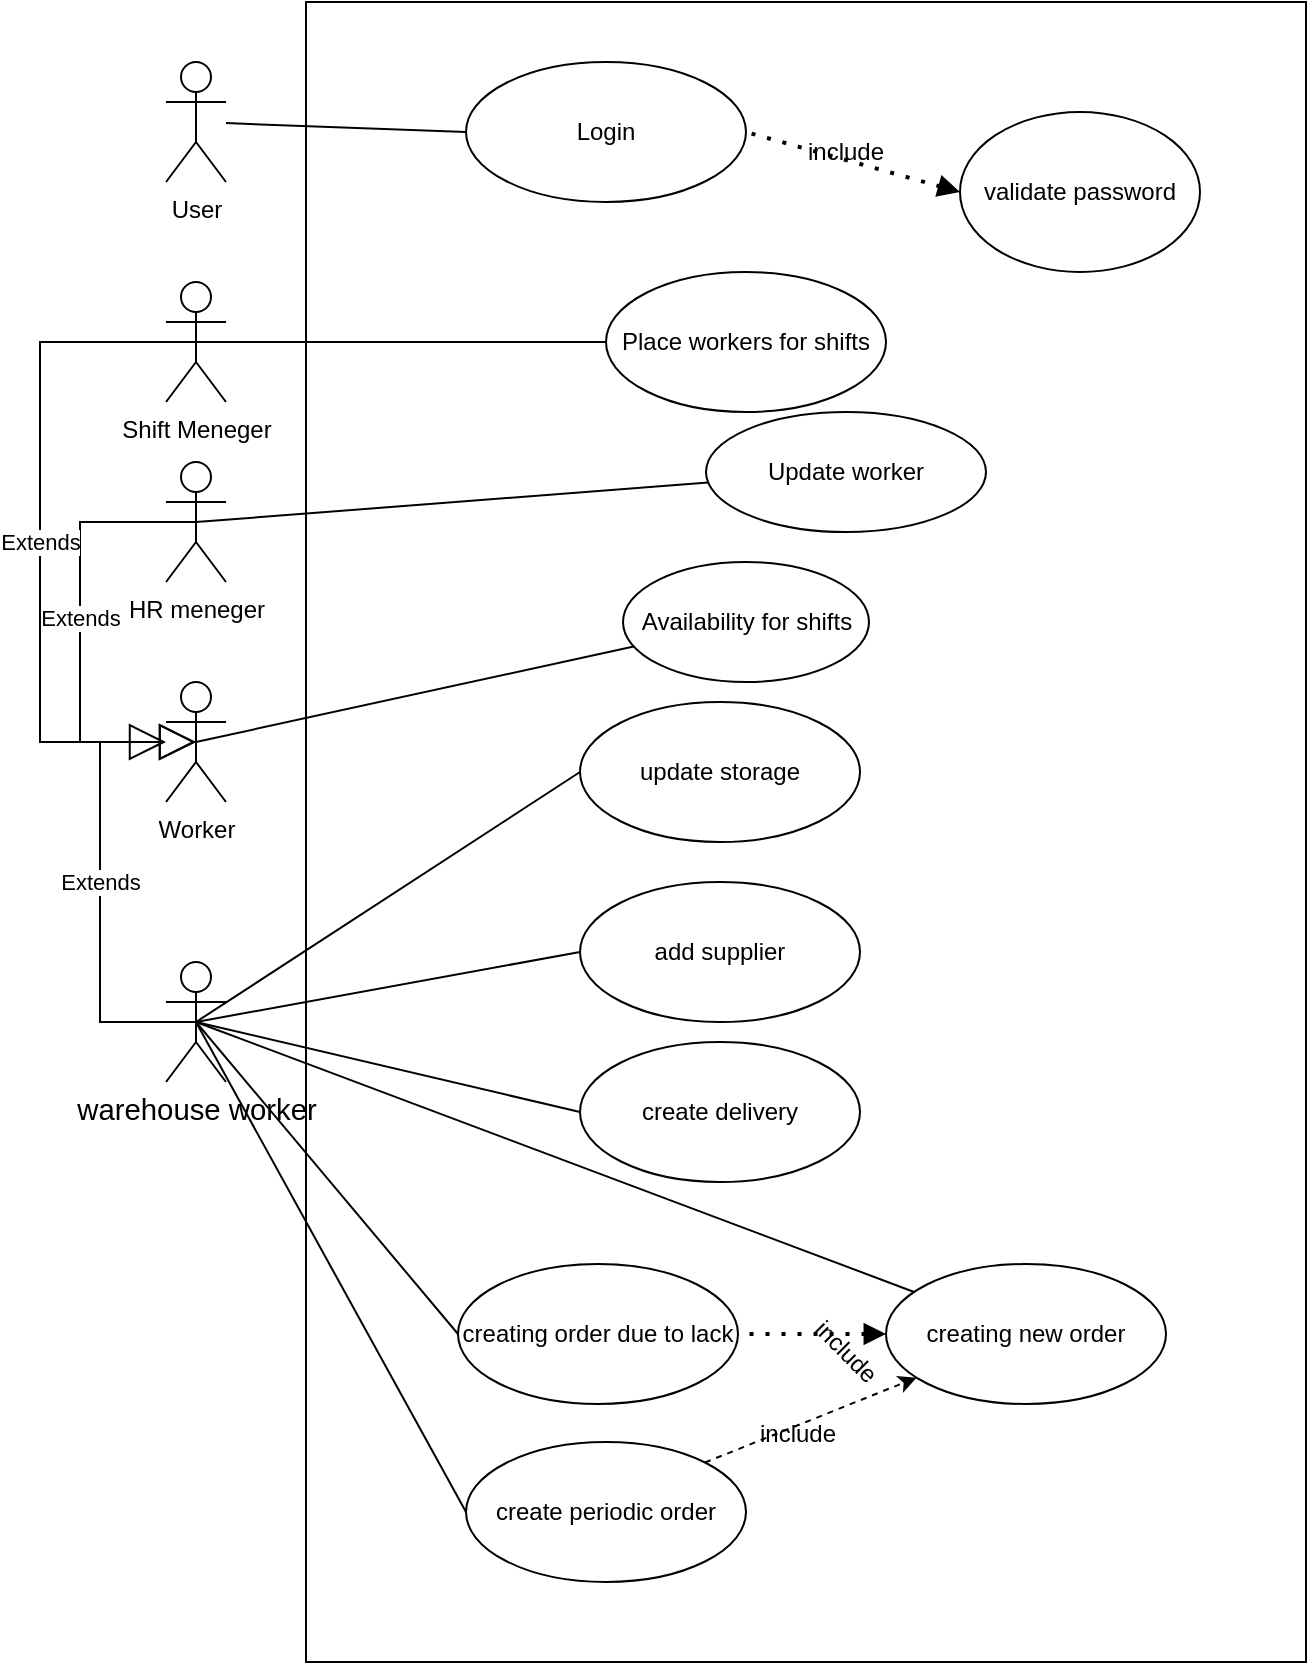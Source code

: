 <mxfile version="18.0.1" type="device"><diagram id="FjsTcY0FZENen8_5drML" name="‫עמוד-1‬"><mxGraphModel dx="2653" dy="916" grid="1" gridSize="10" guides="1" tooltips="1" connect="1" arrows="1" fold="1" page="1" pageScale="1" pageWidth="827" pageHeight="1169" math="0" shadow="0"><root><mxCell id="0"/><mxCell id="1" parent="0"/><mxCell id="akdDZByb4MpXBMGKsgp7-43" value="" style="rounded=0;whiteSpace=wrap;html=1;" parent="1" vertex="1"><mxGeometry x="-657" y="40" width="500" height="830" as="geometry"/></mxCell><mxCell id="akdDZByb4MpXBMGKsgp7-2" value="User" style="shape=umlActor;verticalLabelPosition=bottom;verticalAlign=top;html=1;" parent="1" vertex="1"><mxGeometry x="-727" y="70" width="30" height="60" as="geometry"/></mxCell><mxCell id="akdDZByb4MpXBMGKsgp7-6" value="Login" style="ellipse;whiteSpace=wrap;html=1;" parent="1" vertex="1"><mxGeometry x="-577" y="70" width="140" height="70" as="geometry"/></mxCell><mxCell id="akdDZByb4MpXBMGKsgp7-8" value="Shift Meneger" style="shape=umlActor;verticalLabelPosition=bottom;verticalAlign=top;html=1;" parent="1" vertex="1"><mxGeometry x="-727" y="180" width="30" height="60" as="geometry"/></mxCell><mxCell id="akdDZByb4MpXBMGKsgp7-15" value="Place workers for shifts" style="ellipse;whiteSpace=wrap;html=1;" parent="1" vertex="1"><mxGeometry x="-507" y="175" width="140" height="70" as="geometry"/></mxCell><mxCell id="akdDZByb4MpXBMGKsgp7-16" value="&lt;span style=&quot;font-size:11.0pt;line-height:107%;&lt;br/&gt;font-family:&amp;quot;Calibri&amp;quot;,sans-serif;mso-ascii-theme-font:minor-latin;mso-fareast-font-family:&lt;br/&gt;Calibri;mso-fareast-theme-font:minor-latin;mso-hansi-theme-font:minor-latin;&lt;br/&gt;mso-bidi-font-family:Arial;mso-bidi-theme-font:minor-bidi;mso-ansi-language:&lt;br/&gt;EN-US;mso-fareast-language:EN-US;mso-bidi-language:HE&quot;&gt;warehouse worker&lt;/span&gt;" style="shape=umlActor;verticalLabelPosition=bottom;verticalAlign=top;html=1;" parent="1" vertex="1"><mxGeometry x="-727" y="520" width="30" height="60" as="geometry"/></mxCell><mxCell id="akdDZByb4MpXBMGKsgp7-18" value="update storage" style="ellipse;whiteSpace=wrap;html=1;" parent="1" vertex="1"><mxGeometry x="-520" y="390" width="140" height="70" as="geometry"/></mxCell><mxCell id="akdDZByb4MpXBMGKsgp7-20" value="add supplier" style="ellipse;whiteSpace=wrap;html=1;" parent="1" vertex="1"><mxGeometry x="-520" y="480" width="140" height="70" as="geometry"/></mxCell><mxCell id="akdDZByb4MpXBMGKsgp7-21" value="create periodic order" style="ellipse;whiteSpace=wrap;html=1;" parent="1" vertex="1"><mxGeometry x="-577" y="760" width="140" height="70" as="geometry"/></mxCell><mxCell id="akdDZByb4MpXBMGKsgp7-22" value="creating order due to lack" style="ellipse;whiteSpace=wrap;html=1;" parent="1" vertex="1"><mxGeometry x="-581" y="671" width="140" height="70" as="geometry"/></mxCell><mxCell id="akdDZByb4MpXBMGKsgp7-24" value="create delivery" style="ellipse;whiteSpace=wrap;html=1;" parent="1" vertex="1"><mxGeometry x="-520" y="560" width="140" height="70" as="geometry"/></mxCell><mxCell id="akdDZByb4MpXBMGKsgp7-37" value="creating new order" style="ellipse;whiteSpace=wrap;html=1;" parent="1" vertex="1"><mxGeometry x="-367" y="671" width="140" height="70" as="geometry"/></mxCell><mxCell id="H2P-IK0dZo2qdjXkVQck-1" value="" style="endArrow=none;html=1;rounded=0;entryX=0;entryY=0.5;entryDx=0;entryDy=0;" parent="1" source="akdDZByb4MpXBMGKsgp7-2" target="akdDZByb4MpXBMGKsgp7-6" edge="1"><mxGeometry width="50" height="50" relative="1" as="geometry"><mxPoint x="-437" y="390" as="sourcePoint"/><mxPoint x="-387" y="340" as="targetPoint"/></mxGeometry></mxCell><mxCell id="H2P-IK0dZo2qdjXkVQck-3" value="" style="endArrow=none;html=1;rounded=0;exitX=0.5;exitY=0.5;exitDx=0;exitDy=0;exitPerimeter=0;entryX=0;entryY=0.5;entryDx=0;entryDy=0;" parent="1" source="akdDZByb4MpXBMGKsgp7-8" target="akdDZByb4MpXBMGKsgp7-15" edge="1"><mxGeometry width="50" height="50" relative="1" as="geometry"><mxPoint x="-437" y="390" as="sourcePoint"/><mxPoint x="-387" y="340" as="targetPoint"/></mxGeometry></mxCell><mxCell id="H2P-IK0dZo2qdjXkVQck-4" value="" style="endArrow=none;html=1;rounded=0;exitX=0.5;exitY=0.5;exitDx=0;exitDy=0;exitPerimeter=0;entryX=0;entryY=0.5;entryDx=0;entryDy=0;" parent="1" source="akdDZByb4MpXBMGKsgp7-16" target="akdDZByb4MpXBMGKsgp7-18" edge="1"><mxGeometry width="50" height="50" relative="1" as="geometry"><mxPoint x="-437" y="390" as="sourcePoint"/><mxPoint x="-387" y="340" as="targetPoint"/></mxGeometry></mxCell><mxCell id="H2P-IK0dZo2qdjXkVQck-5" value="" style="endArrow=none;html=1;rounded=0;entryX=0;entryY=0.5;entryDx=0;entryDy=0;exitX=0.5;exitY=0.5;exitDx=0;exitDy=0;exitPerimeter=0;" parent="1" source="akdDZByb4MpXBMGKsgp7-16" target="akdDZByb4MpXBMGKsgp7-20" edge="1"><mxGeometry width="50" height="50" relative="1" as="geometry"><mxPoint x="-437" y="390" as="sourcePoint"/><mxPoint x="-387" y="340" as="targetPoint"/></mxGeometry></mxCell><mxCell id="H2P-IK0dZo2qdjXkVQck-6" value="" style="endArrow=none;html=1;rounded=0;exitX=0.5;exitY=0.5;exitDx=0;exitDy=0;exitPerimeter=0;entryX=0;entryY=0.5;entryDx=0;entryDy=0;" parent="1" source="akdDZByb4MpXBMGKsgp7-16" target="akdDZByb4MpXBMGKsgp7-24" edge="1"><mxGeometry width="50" height="50" relative="1" as="geometry"><mxPoint x="-692" y="410" as="sourcePoint"/><mxPoint x="-387" y="340" as="targetPoint"/></mxGeometry></mxCell><mxCell id="H2P-IK0dZo2qdjXkVQck-8" value="" style="endArrow=none;html=1;rounded=0;exitX=0.5;exitY=0.5;exitDx=0;exitDy=0;exitPerimeter=0;entryX=0;entryY=0.5;entryDx=0;entryDy=0;" parent="1" source="akdDZByb4MpXBMGKsgp7-16" target="akdDZByb4MpXBMGKsgp7-22" edge="1"><mxGeometry width="50" height="50" relative="1" as="geometry"><mxPoint x="-437" y="630" as="sourcePoint"/><mxPoint x="-387" y="580" as="targetPoint"/></mxGeometry></mxCell><mxCell id="H2P-IK0dZo2qdjXkVQck-9" value="" style="endArrow=none;html=1;rounded=0;exitX=0.5;exitY=0.5;exitDx=0;exitDy=0;exitPerimeter=0;entryX=0;entryY=0.5;entryDx=0;entryDy=0;" parent="1" source="akdDZByb4MpXBMGKsgp7-16" target="akdDZByb4MpXBMGKsgp7-21" edge="1"><mxGeometry width="50" height="50" relative="1" as="geometry"><mxPoint x="-437" y="630" as="sourcePoint"/><mxPoint x="-387" y="580" as="targetPoint"/></mxGeometry></mxCell><mxCell id="H2P-IK0dZo2qdjXkVQck-14" value="validate password" style="ellipse;whiteSpace=wrap;html=1;" parent="1" vertex="1"><mxGeometry x="-330" y="95" width="120" height="80" as="geometry"/></mxCell><mxCell id="H2P-IK0dZo2qdjXkVQck-15" value="" style="endArrow=none;dashed=1;html=1;dashPattern=1 3;strokeWidth=2;rounded=0;entryX=1;entryY=0.5;entryDx=0;entryDy=0;exitX=0;exitY=0.5;exitDx=0;exitDy=0;startArrow=block;startFill=1;" parent="1" source="H2P-IK0dZo2qdjXkVQck-14" target="akdDZByb4MpXBMGKsgp7-6" edge="1"><mxGeometry width="50" height="50" relative="1" as="geometry"><mxPoint x="-387" y="220" as="sourcePoint"/><mxPoint x="-437" y="270" as="targetPoint"/></mxGeometry></mxCell><mxCell id="H2P-IK0dZo2qdjXkVQck-16" value="include" style="text;html=1;strokeColor=none;fillColor=none;align=center;verticalAlign=middle;whiteSpace=wrap;rounded=0;" parent="1" vertex="1"><mxGeometry x="-417" y="100" width="60" height="30" as="geometry"/></mxCell><mxCell id="H2P-IK0dZo2qdjXkVQck-21" value="" style="endArrow=none;dashed=1;html=1;dashPattern=1 3;strokeWidth=2;rounded=0;entryX=1;entryY=0.5;entryDx=0;entryDy=0;exitX=0;exitY=0.5;exitDx=0;exitDy=0;startArrow=block;startFill=1;" parent="1" source="akdDZByb4MpXBMGKsgp7-37" target="akdDZByb4MpXBMGKsgp7-22" edge="1"><mxGeometry width="50" height="50" relative="1" as="geometry"><mxPoint x="-310.0" y="710" as="sourcePoint"/><mxPoint x="-417.0" y="710" as="targetPoint"/><Array as="points"/></mxGeometry></mxCell><mxCell id="H2P-IK0dZo2qdjXkVQck-22" value="include" style="text;html=1;strokeColor=none;fillColor=none;align=center;verticalAlign=middle;whiteSpace=wrap;rounded=0;" parent="1" vertex="1"><mxGeometry x="-441" y="741" width="60" height="30" as="geometry"/></mxCell><mxCell id="P_RCu8kwGqHEbU-mRJJI-1" value="" style="endArrow=none;html=1;rounded=0;exitX=0.5;exitY=0.5;exitDx=0;exitDy=0;exitPerimeter=0;" parent="1" target="akdDZByb4MpXBMGKsgp7-37" edge="1" source="akdDZByb4MpXBMGKsgp7-16"><mxGeometry width="50" height="50" relative="1" as="geometry"><mxPoint x="-697" y="460" as="sourcePoint"/><mxPoint x="-327" y="610" as="targetPoint"/></mxGeometry></mxCell><mxCell id="P_RCu8kwGqHEbU-mRJJI-2" value="" style="endArrow=classic;html=1;rounded=0;exitX=1;exitY=0;exitDx=0;exitDy=0;dashed=1;" parent="1" source="akdDZByb4MpXBMGKsgp7-21" target="akdDZByb4MpXBMGKsgp7-37" edge="1"><mxGeometry width="50" height="50" relative="1" as="geometry"><mxPoint x="-377" y="660" as="sourcePoint"/><mxPoint x="-327" y="610" as="targetPoint"/></mxGeometry></mxCell><mxCell id="P_RCu8kwGqHEbU-mRJJI-3" value="include" style="text;html=1;strokeColor=none;fillColor=none;align=center;verticalAlign=middle;whiteSpace=wrap;rounded=0;rotation=45;" parent="1" vertex="1"><mxGeometry x="-417" y="700" width="60" height="30" as="geometry"/></mxCell><mxCell id="P_RCu8kwGqHEbU-mRJJI-5" value="&lt;span style=&quot;&quot;&gt;Update worker&lt;/span&gt;" style="ellipse;whiteSpace=wrap;html=1;" parent="1" vertex="1"><mxGeometry x="-457" y="245" width="140" height="60" as="geometry"/></mxCell><mxCell id="yW4xSLcXiNgSinvI5Eh8-1" value="HR meneger" style="shape=umlActor;verticalLabelPosition=bottom;verticalAlign=top;html=1;" vertex="1" parent="1"><mxGeometry x="-727" y="270" width="30" height="60" as="geometry"/></mxCell><mxCell id="yW4xSLcXiNgSinvI5Eh8-6" value="" style="endArrow=none;html=1;rounded=0;exitX=0.5;exitY=0.5;exitDx=0;exitDy=0;exitPerimeter=0;" edge="1" parent="1" source="yW4xSLcXiNgSinvI5Eh8-1" target="P_RCu8kwGqHEbU-mRJJI-5"><mxGeometry width="50" height="50" relative="1" as="geometry"><mxPoint x="-407" y="400" as="sourcePoint"/><mxPoint x="-357" y="350" as="targetPoint"/></mxGeometry></mxCell><mxCell id="yW4xSLcXiNgSinvI5Eh8-8" value="&lt;span style=&quot;&quot;&gt;Availability for shifts&lt;/span&gt;" style="ellipse;whiteSpace=wrap;html=1;" vertex="1" parent="1"><mxGeometry x="-498.5" y="320" width="123" height="60" as="geometry"/></mxCell><mxCell id="yW4xSLcXiNgSinvI5Eh8-11" value="Worker" style="shape=umlActor;verticalLabelPosition=bottom;verticalAlign=top;html=1;outlineConnect=0;" vertex="1" parent="1"><mxGeometry x="-727" y="380" width="30" height="60" as="geometry"/></mxCell><mxCell id="yW4xSLcXiNgSinvI5Eh8-13" value="" style="endArrow=none;html=1;rounded=0;exitX=0.5;exitY=0.5;exitDx=0;exitDy=0;exitPerimeter=0;" edge="1" parent="1" source="yW4xSLcXiNgSinvI5Eh8-11" target="yW4xSLcXiNgSinvI5Eh8-8"><mxGeometry width="50" height="50" relative="1" as="geometry"><mxPoint x="-550" y="410" as="sourcePoint"/><mxPoint x="-500" y="360" as="targetPoint"/></mxGeometry></mxCell><mxCell id="yW4xSLcXiNgSinvI5Eh8-14" value="Extends" style="endArrow=block;endSize=16;endFill=0;html=1;rounded=0;exitX=0.5;exitY=0.5;exitDx=0;exitDy=0;exitPerimeter=0;" edge="1" parent="1" source="yW4xSLcXiNgSinvI5Eh8-1" target="yW4xSLcXiNgSinvI5Eh8-11"><mxGeometry width="160" relative="1" as="geometry"><mxPoint x="-610" y="390" as="sourcePoint"/><mxPoint x="-450" y="390" as="targetPoint"/><Array as="points"><mxPoint x="-770" y="300"/><mxPoint x="-770" y="410"/></Array></mxGeometry></mxCell><mxCell id="yW4xSLcXiNgSinvI5Eh8-15" value="Extends" style="endArrow=block;endSize=16;endFill=0;html=1;rounded=0;exitX=0.5;exitY=0.5;exitDx=0;exitDy=0;exitPerimeter=0;entryX=0.5;entryY=0.5;entryDx=0;entryDy=0;entryPerimeter=0;" edge="1" parent="1" source="akdDZByb4MpXBMGKsgp7-16" target="yW4xSLcXiNgSinvI5Eh8-11"><mxGeometry width="160" relative="1" as="geometry"><mxPoint x="-610" y="390" as="sourcePoint"/><mxPoint x="-450" y="390" as="targetPoint"/><Array as="points"><mxPoint x="-760" y="550"/><mxPoint x="-760" y="410"/></Array></mxGeometry></mxCell><mxCell id="yW4xSLcXiNgSinvI5Eh8-16" value="Extends" style="endArrow=block;endSize=16;endFill=0;html=1;rounded=0;exitX=0.5;exitY=0.5;exitDx=0;exitDy=0;exitPerimeter=0;" edge="1" parent="1" source="akdDZByb4MpXBMGKsgp7-8"><mxGeometry width="160" relative="1" as="geometry"><mxPoint x="-610" y="300" as="sourcePoint"/><mxPoint x="-712" y="410" as="targetPoint"/><Array as="points"><mxPoint x="-790" y="210"/><mxPoint x="-790" y="410"/></Array></mxGeometry></mxCell></root></mxGraphModel></diagram></mxfile>
